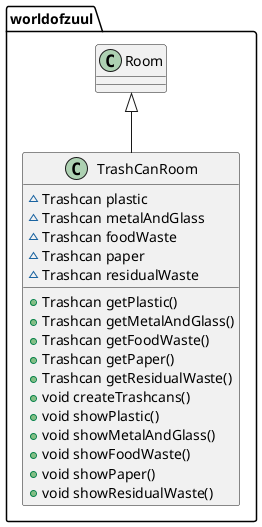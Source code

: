 @startuml
class worldofzuul.TrashCanRoom {
~ Trashcan plastic
~ Trashcan metalAndGlass
~ Trashcan foodWaste
~ Trashcan paper
~ Trashcan residualWaste
+ Trashcan getPlastic()
+ Trashcan getMetalAndGlass()
+ Trashcan getFoodWaste()
+ Trashcan getPaper()
+ Trashcan getResidualWaste()
+ void createTrashcans()
+ void showPlastic()
+ void showMetalAndGlass()
+ void showFoodWaste()
+ void showPaper()
+ void showResidualWaste()
}


worldofzuul.Room <|-- worldofzuul.TrashCanRoom
@enduml